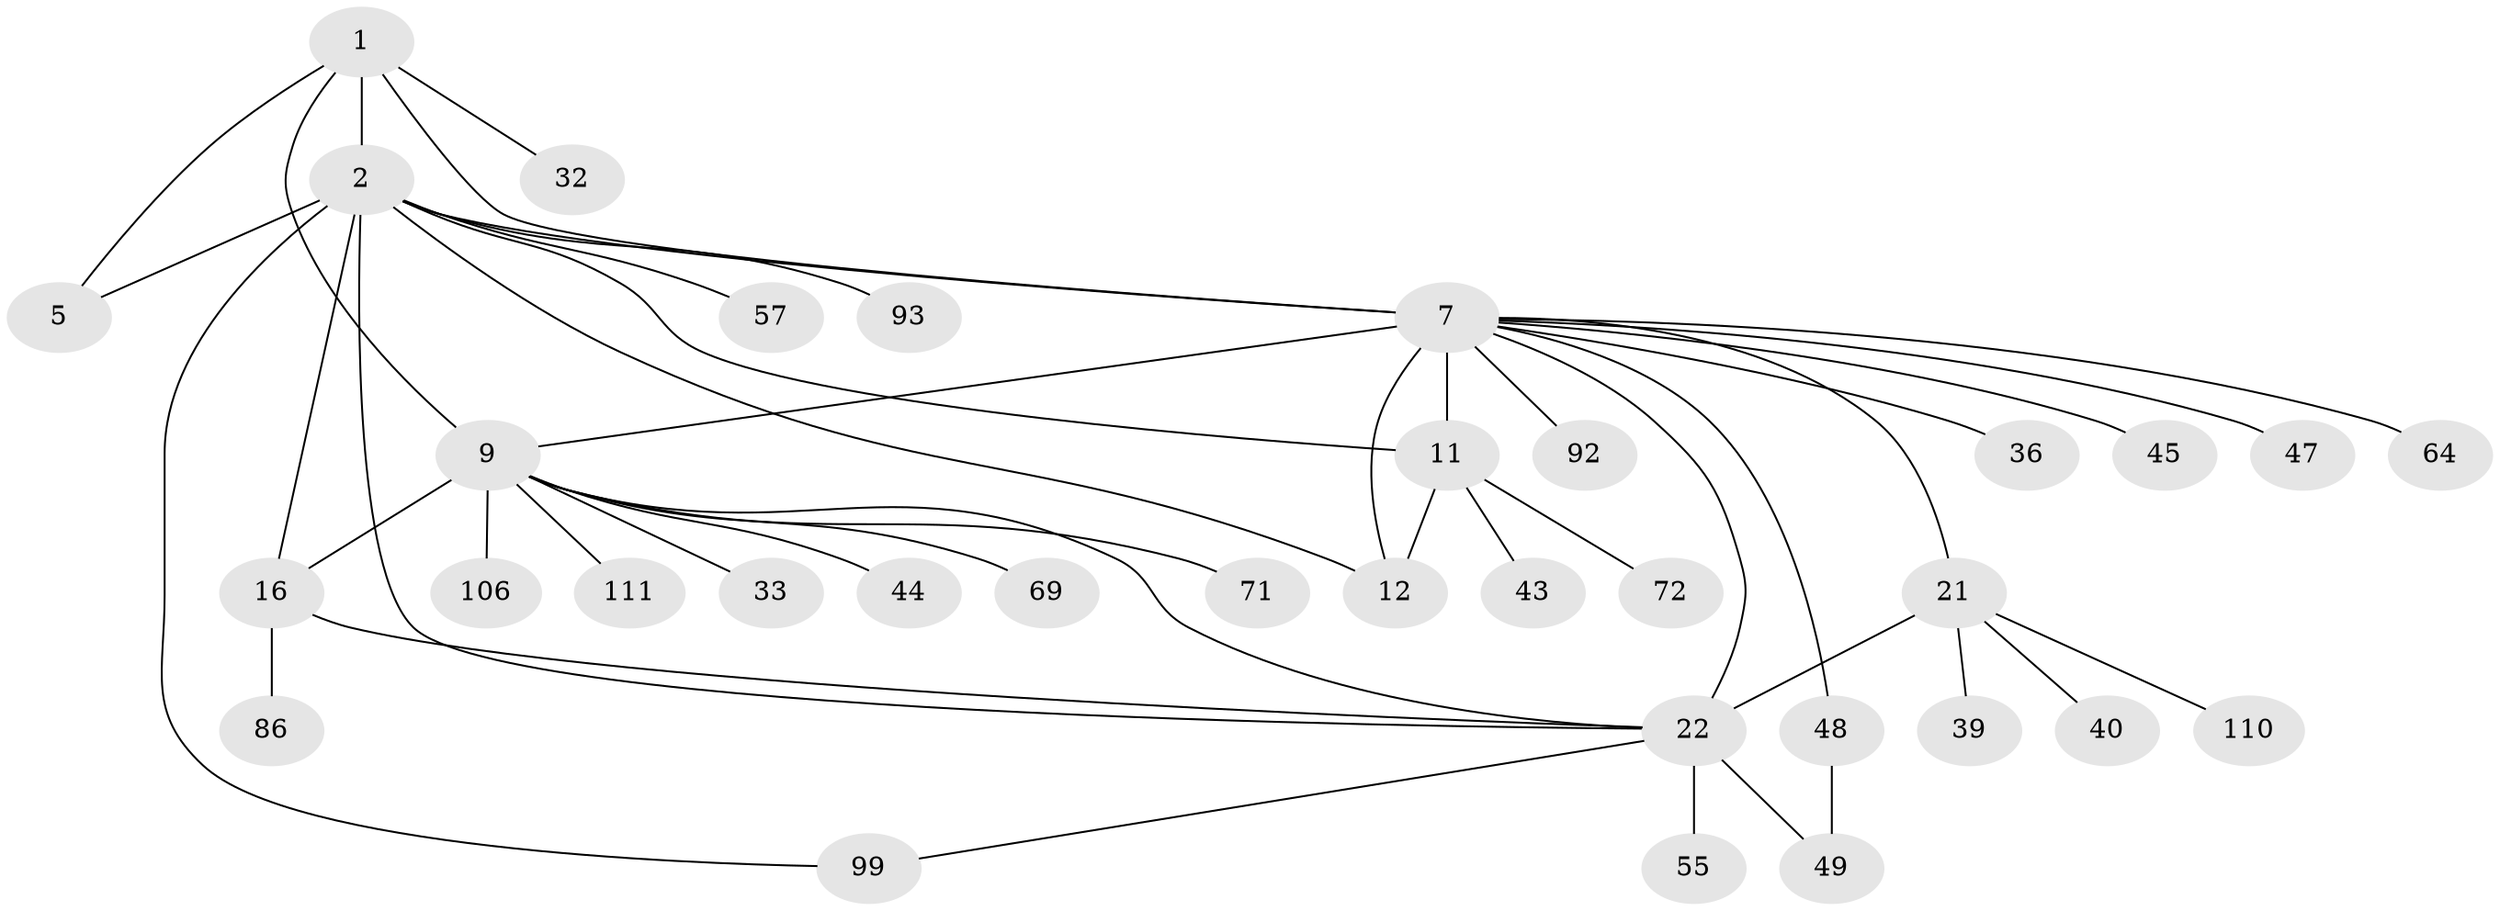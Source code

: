 // original degree distribution, {8: 0.06140350877192982, 7: 0.02631578947368421, 4: 0.02631578947368421, 10: 0.017543859649122806, 6: 0.05263157894736842, 13: 0.008771929824561403, 5: 0.017543859649122806, 9: 0.008771929824561403, 11: 0.008771929824561403, 12: 0.008771929824561403, 2: 0.21929824561403508, 1: 0.5087719298245614, 3: 0.03508771929824561}
// Generated by graph-tools (version 1.1) at 2025/19/03/04/25 18:19:50]
// undirected, 34 vertices, 46 edges
graph export_dot {
graph [start="1"]
  node [color=gray90,style=filled];
  1 [super="+58+87+37+4"];
  2 [super="+63+51+3+81+14"];
  5;
  7 [super="+15+41+76+8+102"];
  9 [super="+35+59+18+77+31"];
  11 [super="+13+34"];
  12 [super="+80+83"];
  16 [super="+62+20+17+104"];
  21 [super="+26+96+103+78+23"];
  22 [super="+53+25+66+85+75+67"];
  32;
  33 [super="+95"];
  36;
  39;
  40;
  43;
  44 [super="+68"];
  45;
  47 [super="+90"];
  48;
  49 [super="+65"];
  55;
  57;
  64;
  69;
  71 [super="+100"];
  72;
  86;
  92;
  93;
  99;
  106 [super="+113"];
  110;
  111;
  1 -- 2 [weight=4];
  1 -- 5 [weight=2];
  1 -- 9 [weight=3];
  1 -- 32;
  1 -- 7 [weight=3];
  2 -- 5 [weight=2];
  2 -- 16 [weight=3];
  2 -- 99;
  2 -- 22 [weight=2];
  2 -- 93;
  2 -- 57;
  2 -- 11 [weight=2];
  2 -- 12;
  2 -- 7;
  7 -- 9 [weight=3];
  7 -- 48;
  7 -- 64;
  7 -- 36;
  7 -- 11 [weight=3];
  7 -- 12;
  7 -- 45;
  7 -- 47;
  7 -- 22 [weight=2];
  7 -- 92;
  7 -- 21;
  9 -- 44;
  9 -- 69;
  9 -- 22 [weight=2];
  9 -- 33;
  9 -- 71;
  9 -- 106;
  9 -- 111;
  9 -- 16 [weight=6];
  11 -- 12 [weight=2];
  11 -- 72;
  11 -- 43;
  16 -- 86;
  16 -- 22;
  21 -- 22 [weight=6];
  21 -- 39;
  21 -- 40;
  21 -- 110;
  22 -- 49;
  22 -- 99;
  22 -- 55;
  48 -- 49;
}
